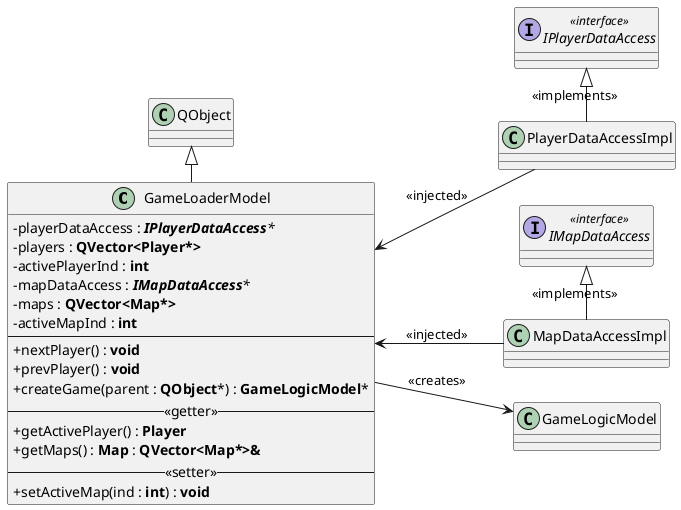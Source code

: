 # GameLoaderModel

@startuml
left to right direction
skinparam ClassAttributeIconSize 0

class GameLoaderModel{
-playerDataAccess : //**IPlayerDataAccess***//
-players : **QVector<Player*>**
-activePlayerInd : **int**
-mapDataAccess : //**IMapDataAccess***//
-maps : **QVector<Map*>**
-activeMapInd : **int**
----
+nextPlayer() : **void**
+prevPlayer() : **void**
+createGame(parent : **QObject***) : **GameLogicModel*** 
-- <<getter>> --
+getActivePlayer() : **Player**
+getMaps() : **Map** : **QVector<Map*>&**
-- <<setter>>--
+setActiveMap(ind : **int**) : **void** 
}

GameLoaderModel -left-|> QObject
interface IPlayerDataAccess <<interface>>
interface IMapDataAccess <<interface>>

GameLoaderModel <-- PlayerDataAccessImpl : <<injected>>
IPlayerDataAccess <|-right- PlayerDataAccessImpl : <<implements>>

GameLoaderModel <-- MapDataAccessImpl : <<injected>>
IMapDataAccess <|-right- MapDataAccessImpl : <<implements>>

GameLoaderModel --> GameLogicModel : <<creates>>
@enduml